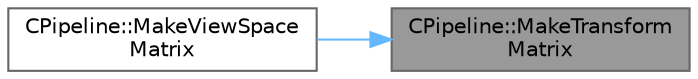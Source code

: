 digraph "CPipeline::MakeTransformMatrix"
{
 // LATEX_PDF_SIZE
  bgcolor="transparent";
  edge [fontname=Helvetica,fontsize=10,labelfontname=Helvetica,labelfontsize=10];
  node [fontname=Helvetica,fontsize=10,shape=box,height=0.2,width=0.4];
  rankdir="RL";
  Node1 [id="Node000001",label="CPipeline::MakeTransform\lMatrix",height=0.2,width=0.4,color="gray40", fillcolor="grey60", style="filled", fontcolor="black",tooltip=" "];
  Node1 -> Node2 [id="edge1_Node000001_Node000002",dir="back",color="steelblue1",style="solid",tooltip=" "];
  Node2 [id="Node000002",label="CPipeline::MakeViewSpace\lMatrix",height=0.2,width=0.4,color="grey40", fillcolor="white", style="filled",URL="$class_c_pipeline.html#a31adc312716302eb3bbaef7d4dd05050",tooltip=" "];
}
